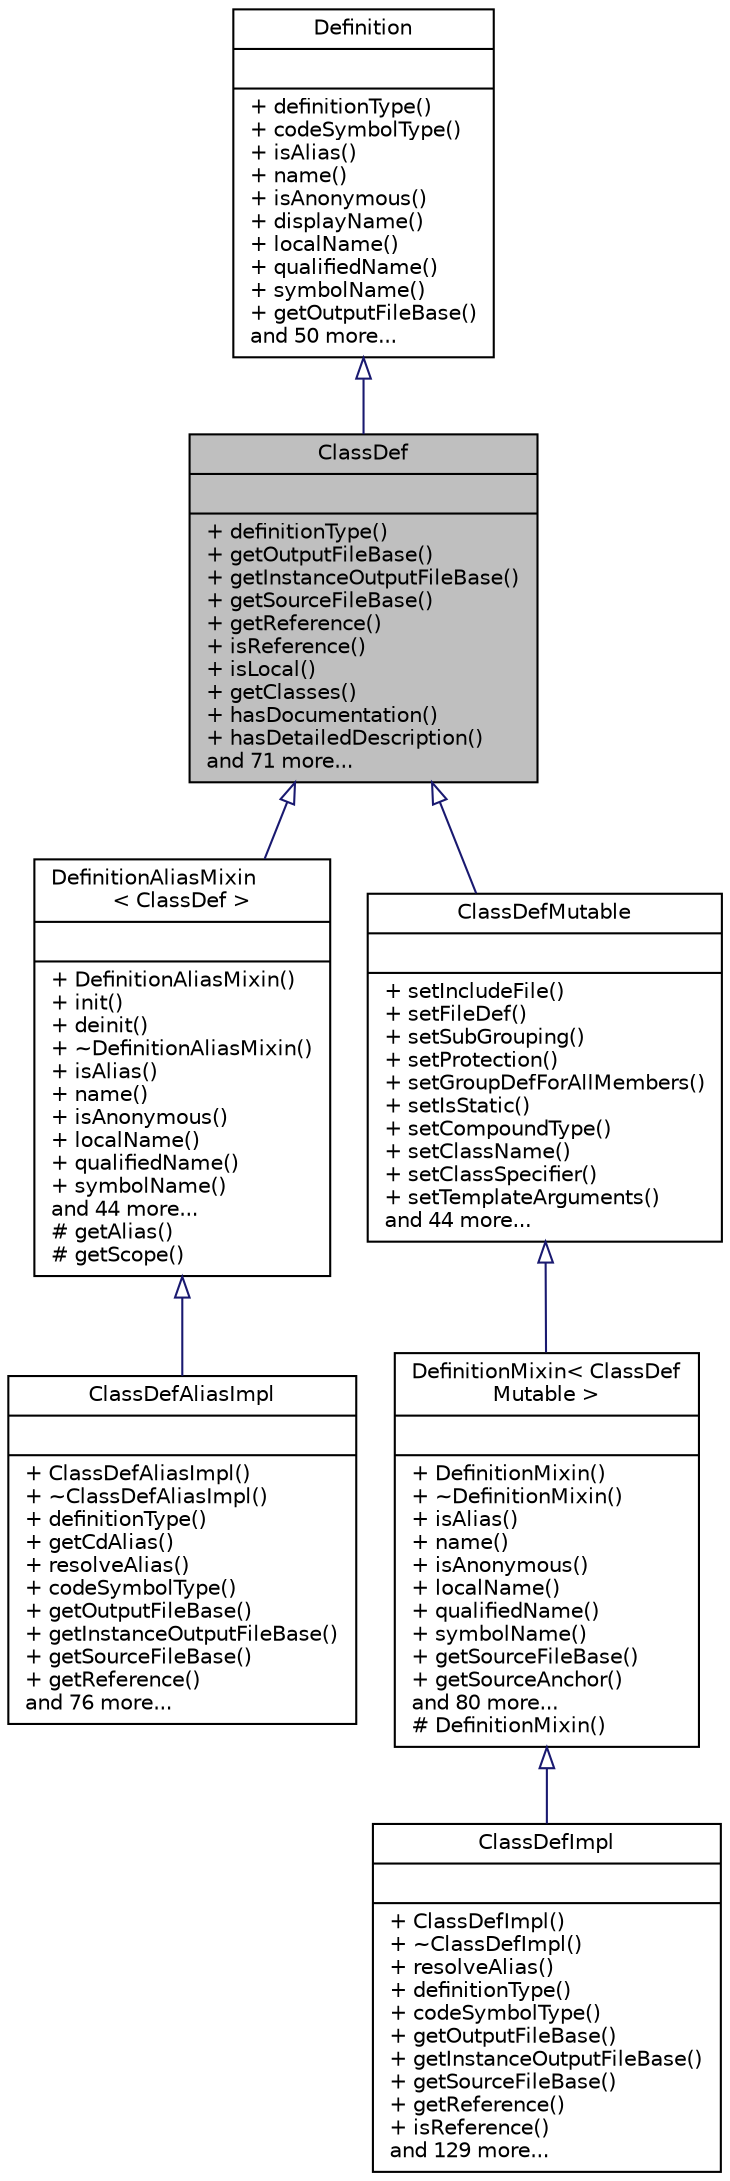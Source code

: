 digraph "ClassDef"
{
 // LATEX_PDF_SIZE
  edge [fontname="Helvetica",fontsize="10",labelfontname="Helvetica",labelfontsize="10"];
  node [fontname="Helvetica",fontsize="10",shape=record];
  Node1 [label="{ClassDef\n||+ definitionType()\l+ getOutputFileBase()\l+ getInstanceOutputFileBase()\l+ getSourceFileBase()\l+ getReference()\l+ isReference()\l+ isLocal()\l+ getClasses()\l+ hasDocumentation()\l+ hasDetailedDescription()\land 71 more...\l}",height=0.2,width=0.4,color="black", fillcolor="grey75", style="filled", fontcolor="black",tooltip=" "];
  Node2 -> Node1 [dir="back",color="midnightblue",fontsize="10",style="solid",arrowtail="onormal"];
  Node2 [label="{Definition\n||+ definitionType()\l+ codeSymbolType()\l+ isAlias()\l+ name()\l+ isAnonymous()\l+ displayName()\l+ localName()\l+ qualifiedName()\l+ symbolName()\l+ getOutputFileBase()\land 50 more...\l}",height=0.2,width=0.4,color="black", fillcolor="white", style="filled",URL="$classDefinition.html",tooltip=" "];
  Node1 -> Node3 [dir="back",color="midnightblue",fontsize="10",style="solid",arrowtail="onormal"];
  Node3 [label="{DefinitionAliasMixin\l\< ClassDef \>\n||+ DefinitionAliasMixin()\l+ init()\l+ deinit()\l+ ~DefinitionAliasMixin()\l+ isAlias()\l+ name()\l+ isAnonymous()\l+ localName()\l+ qualifiedName()\l+ symbolName()\land 44 more...\l# getAlias()\l# getScope()\l}",height=0.2,width=0.4,color="black", fillcolor="white", style="filled",URL="$classDefinitionAliasMixin.html",tooltip=" "];
  Node3 -> Node4 [dir="back",color="midnightblue",fontsize="10",style="solid",arrowtail="onormal"];
  Node4 [label="{ClassDefAliasImpl\n||+ ClassDefAliasImpl()\l+ ~ClassDefAliasImpl()\l+ definitionType()\l+ getCdAlias()\l+ resolveAlias()\l+ codeSymbolType()\l+ getOutputFileBase()\l+ getInstanceOutputFileBase()\l+ getSourceFileBase()\l+ getReference()\land 76 more...\l}",height=0.2,width=0.4,color="black", fillcolor="white", style="filled",URL="$classClassDefAliasImpl.html",tooltip=" "];
  Node1 -> Node5 [dir="back",color="midnightblue",fontsize="10",style="solid",arrowtail="onormal"];
  Node5 [label="{ClassDefMutable\n||+ setIncludeFile()\l+ setFileDef()\l+ setSubGrouping()\l+ setProtection()\l+ setGroupDefForAllMembers()\l+ setIsStatic()\l+ setCompoundType()\l+ setClassName()\l+ setClassSpecifier()\l+ setTemplateArguments()\land 44 more...\l}",height=0.2,width=0.4,color="black", fillcolor="white", style="filled",URL="$classClassDefMutable.html",tooltip=" "];
  Node5 -> Node6 [dir="back",color="midnightblue",fontsize="10",style="solid",arrowtail="onormal"];
  Node6 [label="{DefinitionMixin\< ClassDef\lMutable \>\n||+ DefinitionMixin()\l+ ~DefinitionMixin()\l+ isAlias()\l+ name()\l+ isAnonymous()\l+ localName()\l+ qualifiedName()\l+ symbolName()\l+ getSourceFileBase()\l+ getSourceAnchor()\land 80 more...\l# DefinitionMixin()\l}",height=0.2,width=0.4,color="black", fillcolor="white", style="filled",URL="$classDefinitionMixin.html",tooltip=" "];
  Node6 -> Node7 [dir="back",color="midnightblue",fontsize="10",style="solid",arrowtail="onormal"];
  Node7 [label="{ClassDefImpl\n||+ ClassDefImpl()\l+ ~ClassDefImpl()\l+ resolveAlias()\l+ definitionType()\l+ codeSymbolType()\l+ getOutputFileBase()\l+ getInstanceOutputFileBase()\l+ getSourceFileBase()\l+ getReference()\l+ isReference()\land 129 more...\l}",height=0.2,width=0.4,color="black", fillcolor="white", style="filled",URL="$classClassDefImpl.html",tooltip=" "];
}
